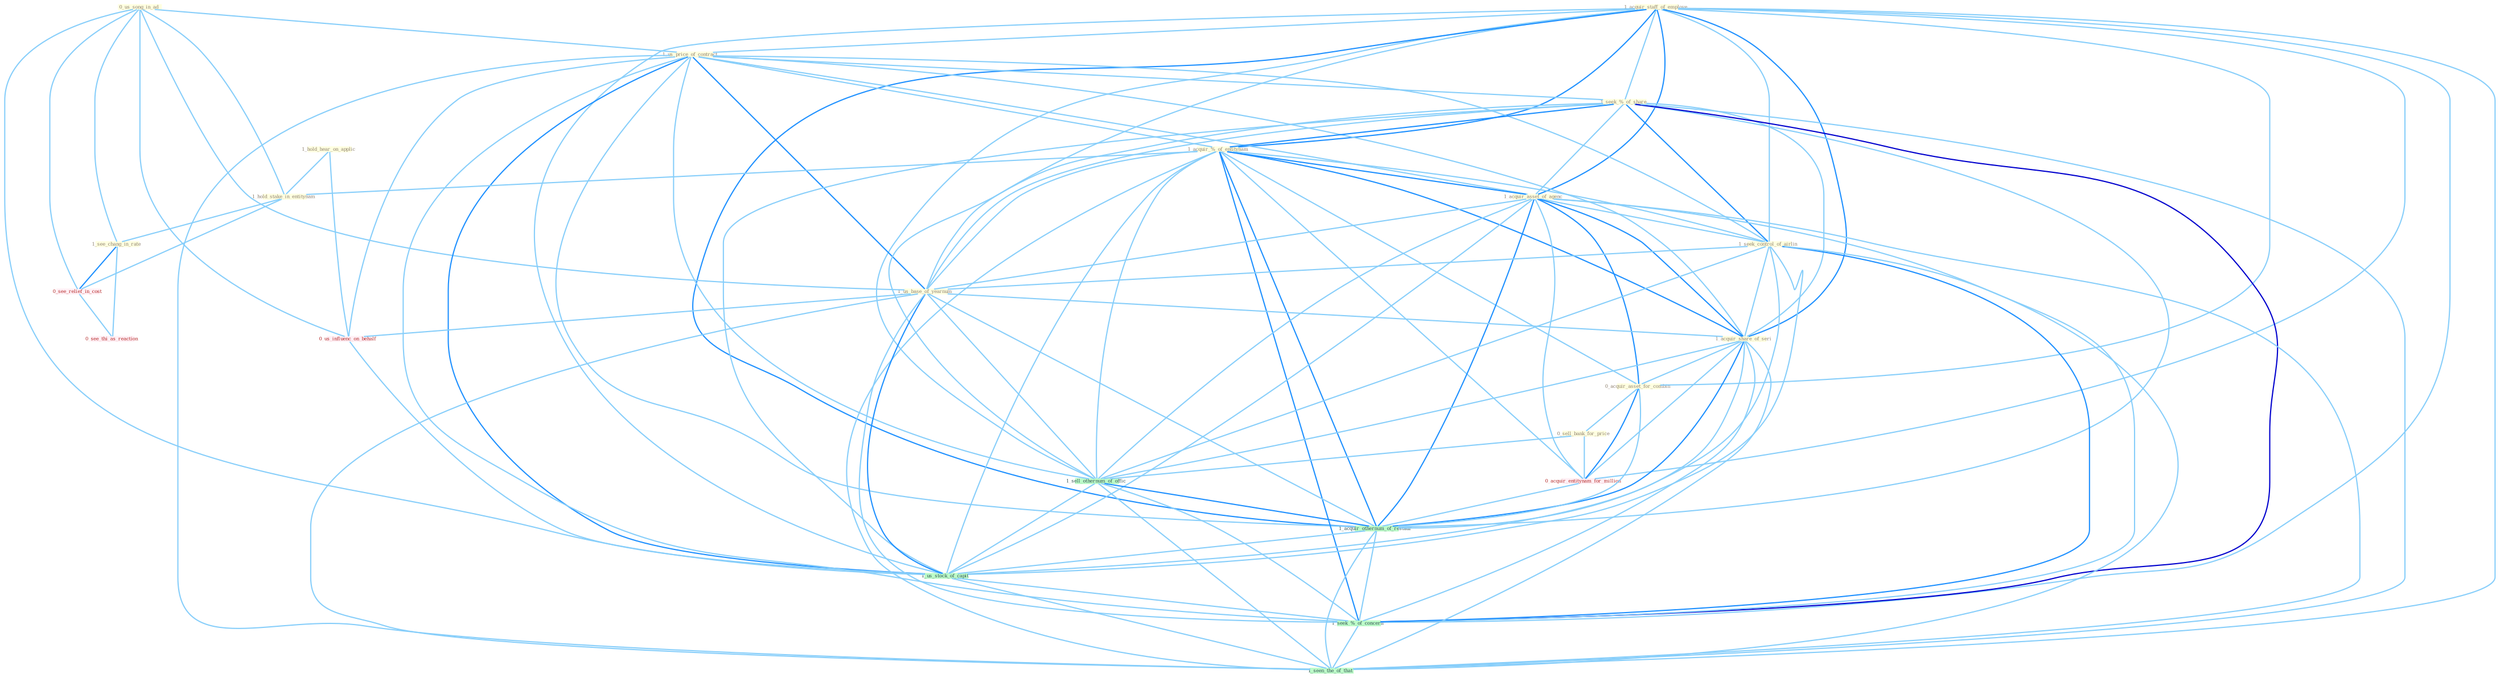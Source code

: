 Graph G{ 
    node
    [shape=polygon,style=filled,width=.5,height=.06,color="#BDFCC9",fixedsize=true,fontsize=4,
    fontcolor="#2f4f4f"];
    {node
    [color="#ffffe0", fontcolor="#8b7d6b"] "1_hold_hear_on_applic " "1_acquir_staff_of_employe " "0_us_song_in_ad " "1_us_price_of_contract " "1_seek_%_of_share " "1_acquir_%_of_entitynam " "1_acquir_asset_of_agenc " "1_seek_control_of_airlin " "1_hold_stake_in_entitynam " "1_us_base_of_yearnum " "1_acquir_share_of_seri " "0_acquir_asset_for_combin " "1_see_chang_in_rate " "0_sell_bank_for_price "}
{node [color="#fff0f5", fontcolor="#b22222"] "0_acquir_entitynam_for_million " "0_us_influenc_on_behalf " "0_see_relief_in_cost " "0_see_thi_as_reaction "}
edge [color="#B0E2FF"];

	"1_hold_hear_on_applic " -- "1_hold_stake_in_entitynam " [w="1", color="#87cefa" ];
	"1_hold_hear_on_applic " -- "0_us_influenc_on_behalf " [w="1", color="#87cefa" ];
	"1_acquir_staff_of_employe " -- "1_us_price_of_contract " [w="1", color="#87cefa" ];
	"1_acquir_staff_of_employe " -- "1_seek_%_of_share " [w="1", color="#87cefa" ];
	"1_acquir_staff_of_employe " -- "1_acquir_%_of_entitynam " [w="2", color="#1e90ff" , len=0.8];
	"1_acquir_staff_of_employe " -- "1_acquir_asset_of_agenc " [w="2", color="#1e90ff" , len=0.8];
	"1_acquir_staff_of_employe " -- "1_seek_control_of_airlin " [w="1", color="#87cefa" ];
	"1_acquir_staff_of_employe " -- "1_us_base_of_yearnum " [w="1", color="#87cefa" ];
	"1_acquir_staff_of_employe " -- "1_acquir_share_of_seri " [w="2", color="#1e90ff" , len=0.8];
	"1_acquir_staff_of_employe " -- "0_acquir_asset_for_combin " [w="1", color="#87cefa" ];
	"1_acquir_staff_of_employe " -- "0_acquir_entitynam_for_million " [w="1", color="#87cefa" ];
	"1_acquir_staff_of_employe " -- "1_sell_othernum_of_offic " [w="1", color="#87cefa" ];
	"1_acquir_staff_of_employe " -- "1_acquir_othernum_of_restaur " [w="2", color="#1e90ff" , len=0.8];
	"1_acquir_staff_of_employe " -- "1_us_stock_of_capit " [w="1", color="#87cefa" ];
	"1_acquir_staff_of_employe " -- "1_seek_%_of_concern " [w="1", color="#87cefa" ];
	"1_acquir_staff_of_employe " -- "1_seen_the_of_that " [w="1", color="#87cefa" ];
	"0_us_song_in_ad " -- "1_us_price_of_contract " [w="1", color="#87cefa" ];
	"0_us_song_in_ad " -- "1_hold_stake_in_entitynam " [w="1", color="#87cefa" ];
	"0_us_song_in_ad " -- "1_us_base_of_yearnum " [w="1", color="#87cefa" ];
	"0_us_song_in_ad " -- "1_see_chang_in_rate " [w="1", color="#87cefa" ];
	"0_us_song_in_ad " -- "0_us_influenc_on_behalf " [w="1", color="#87cefa" ];
	"0_us_song_in_ad " -- "0_see_relief_in_cost " [w="1", color="#87cefa" ];
	"0_us_song_in_ad " -- "1_us_stock_of_capit " [w="1", color="#87cefa" ];
	"1_us_price_of_contract " -- "1_seek_%_of_share " [w="1", color="#87cefa" ];
	"1_us_price_of_contract " -- "1_acquir_%_of_entitynam " [w="1", color="#87cefa" ];
	"1_us_price_of_contract " -- "1_acquir_asset_of_agenc " [w="1", color="#87cefa" ];
	"1_us_price_of_contract " -- "1_seek_control_of_airlin " [w="1", color="#87cefa" ];
	"1_us_price_of_contract " -- "1_us_base_of_yearnum " [w="2", color="#1e90ff" , len=0.8];
	"1_us_price_of_contract " -- "1_acquir_share_of_seri " [w="1", color="#87cefa" ];
	"1_us_price_of_contract " -- "1_sell_othernum_of_offic " [w="1", color="#87cefa" ];
	"1_us_price_of_contract " -- "0_us_influenc_on_behalf " [w="1", color="#87cefa" ];
	"1_us_price_of_contract " -- "1_acquir_othernum_of_restaur " [w="1", color="#87cefa" ];
	"1_us_price_of_contract " -- "1_us_stock_of_capit " [w="2", color="#1e90ff" , len=0.8];
	"1_us_price_of_contract " -- "1_seek_%_of_concern " [w="1", color="#87cefa" ];
	"1_us_price_of_contract " -- "1_seen_the_of_that " [w="1", color="#87cefa" ];
	"1_seek_%_of_share " -- "1_acquir_%_of_entitynam " [w="2", color="#1e90ff" , len=0.8];
	"1_seek_%_of_share " -- "1_acquir_asset_of_agenc " [w="1", color="#87cefa" ];
	"1_seek_%_of_share " -- "1_seek_control_of_airlin " [w="2", color="#1e90ff" , len=0.8];
	"1_seek_%_of_share " -- "1_us_base_of_yearnum " [w="1", color="#87cefa" ];
	"1_seek_%_of_share " -- "1_acquir_share_of_seri " [w="1", color="#87cefa" ];
	"1_seek_%_of_share " -- "1_sell_othernum_of_offic " [w="1", color="#87cefa" ];
	"1_seek_%_of_share " -- "1_acquir_othernum_of_restaur " [w="1", color="#87cefa" ];
	"1_seek_%_of_share " -- "1_us_stock_of_capit " [w="1", color="#87cefa" ];
	"1_seek_%_of_share " -- "1_seek_%_of_concern " [w="3", color="#0000cd" , len=0.6];
	"1_seek_%_of_share " -- "1_seen_the_of_that " [w="1", color="#87cefa" ];
	"1_acquir_%_of_entitynam " -- "1_acquir_asset_of_agenc " [w="2", color="#1e90ff" , len=0.8];
	"1_acquir_%_of_entitynam " -- "1_seek_control_of_airlin " [w="1", color="#87cefa" ];
	"1_acquir_%_of_entitynam " -- "1_hold_stake_in_entitynam " [w="1", color="#87cefa" ];
	"1_acquir_%_of_entitynam " -- "1_us_base_of_yearnum " [w="1", color="#87cefa" ];
	"1_acquir_%_of_entitynam " -- "1_acquir_share_of_seri " [w="2", color="#1e90ff" , len=0.8];
	"1_acquir_%_of_entitynam " -- "0_acquir_asset_for_combin " [w="1", color="#87cefa" ];
	"1_acquir_%_of_entitynam " -- "0_acquir_entitynam_for_million " [w="1", color="#87cefa" ];
	"1_acquir_%_of_entitynam " -- "1_sell_othernum_of_offic " [w="1", color="#87cefa" ];
	"1_acquir_%_of_entitynam " -- "1_acquir_othernum_of_restaur " [w="2", color="#1e90ff" , len=0.8];
	"1_acquir_%_of_entitynam " -- "1_us_stock_of_capit " [w="1", color="#87cefa" ];
	"1_acquir_%_of_entitynam " -- "1_seek_%_of_concern " [w="2", color="#1e90ff" , len=0.8];
	"1_acquir_%_of_entitynam " -- "1_seen_the_of_that " [w="1", color="#87cefa" ];
	"1_acquir_asset_of_agenc " -- "1_seek_control_of_airlin " [w="1", color="#87cefa" ];
	"1_acquir_asset_of_agenc " -- "1_us_base_of_yearnum " [w="1", color="#87cefa" ];
	"1_acquir_asset_of_agenc " -- "1_acquir_share_of_seri " [w="2", color="#1e90ff" , len=0.8];
	"1_acquir_asset_of_agenc " -- "0_acquir_asset_for_combin " [w="2", color="#1e90ff" , len=0.8];
	"1_acquir_asset_of_agenc " -- "0_acquir_entitynam_for_million " [w="1", color="#87cefa" ];
	"1_acquir_asset_of_agenc " -- "1_sell_othernum_of_offic " [w="1", color="#87cefa" ];
	"1_acquir_asset_of_agenc " -- "1_acquir_othernum_of_restaur " [w="2", color="#1e90ff" , len=0.8];
	"1_acquir_asset_of_agenc " -- "1_us_stock_of_capit " [w="1", color="#87cefa" ];
	"1_acquir_asset_of_agenc " -- "1_seek_%_of_concern " [w="1", color="#87cefa" ];
	"1_acquir_asset_of_agenc " -- "1_seen_the_of_that " [w="1", color="#87cefa" ];
	"1_seek_control_of_airlin " -- "1_us_base_of_yearnum " [w="1", color="#87cefa" ];
	"1_seek_control_of_airlin " -- "1_acquir_share_of_seri " [w="1", color="#87cefa" ];
	"1_seek_control_of_airlin " -- "1_sell_othernum_of_offic " [w="1", color="#87cefa" ];
	"1_seek_control_of_airlin " -- "1_acquir_othernum_of_restaur " [w="1", color="#87cefa" ];
	"1_seek_control_of_airlin " -- "1_us_stock_of_capit " [w="1", color="#87cefa" ];
	"1_seek_control_of_airlin " -- "1_seek_%_of_concern " [w="2", color="#1e90ff" , len=0.8];
	"1_seek_control_of_airlin " -- "1_seen_the_of_that " [w="1", color="#87cefa" ];
	"1_hold_stake_in_entitynam " -- "1_see_chang_in_rate " [w="1", color="#87cefa" ];
	"1_hold_stake_in_entitynam " -- "0_see_relief_in_cost " [w="1", color="#87cefa" ];
	"1_us_base_of_yearnum " -- "1_acquir_share_of_seri " [w="1", color="#87cefa" ];
	"1_us_base_of_yearnum " -- "1_sell_othernum_of_offic " [w="1", color="#87cefa" ];
	"1_us_base_of_yearnum " -- "0_us_influenc_on_behalf " [w="1", color="#87cefa" ];
	"1_us_base_of_yearnum " -- "1_acquir_othernum_of_restaur " [w="1", color="#87cefa" ];
	"1_us_base_of_yearnum " -- "1_us_stock_of_capit " [w="2", color="#1e90ff" , len=0.8];
	"1_us_base_of_yearnum " -- "1_seek_%_of_concern " [w="1", color="#87cefa" ];
	"1_us_base_of_yearnum " -- "1_seen_the_of_that " [w="1", color="#87cefa" ];
	"1_acquir_share_of_seri " -- "0_acquir_asset_for_combin " [w="1", color="#87cefa" ];
	"1_acquir_share_of_seri " -- "0_acquir_entitynam_for_million " [w="1", color="#87cefa" ];
	"1_acquir_share_of_seri " -- "1_sell_othernum_of_offic " [w="1", color="#87cefa" ];
	"1_acquir_share_of_seri " -- "1_acquir_othernum_of_restaur " [w="2", color="#1e90ff" , len=0.8];
	"1_acquir_share_of_seri " -- "1_us_stock_of_capit " [w="1", color="#87cefa" ];
	"1_acquir_share_of_seri " -- "1_seek_%_of_concern " [w="1", color="#87cefa" ];
	"1_acquir_share_of_seri " -- "1_seen_the_of_that " [w="1", color="#87cefa" ];
	"0_acquir_asset_for_combin " -- "0_sell_bank_for_price " [w="1", color="#87cefa" ];
	"0_acquir_asset_for_combin " -- "0_acquir_entitynam_for_million " [w="2", color="#1e90ff" , len=0.8];
	"0_acquir_asset_for_combin " -- "1_acquir_othernum_of_restaur " [w="1", color="#87cefa" ];
	"1_see_chang_in_rate " -- "0_see_relief_in_cost " [w="2", color="#1e90ff" , len=0.8];
	"1_see_chang_in_rate " -- "0_see_thi_as_reaction " [w="1", color="#87cefa" ];
	"0_sell_bank_for_price " -- "0_acquir_entitynam_for_million " [w="1", color="#87cefa" ];
	"0_sell_bank_for_price " -- "1_sell_othernum_of_offic " [w="1", color="#87cefa" ];
	"0_acquir_entitynam_for_million " -- "1_acquir_othernum_of_restaur " [w="1", color="#87cefa" ];
	"1_sell_othernum_of_offic " -- "1_acquir_othernum_of_restaur " [w="2", color="#1e90ff" , len=0.8];
	"1_sell_othernum_of_offic " -- "1_us_stock_of_capit " [w="1", color="#87cefa" ];
	"1_sell_othernum_of_offic " -- "1_seek_%_of_concern " [w="1", color="#87cefa" ];
	"1_sell_othernum_of_offic " -- "1_seen_the_of_that " [w="1", color="#87cefa" ];
	"0_us_influenc_on_behalf " -- "1_us_stock_of_capit " [w="1", color="#87cefa" ];
	"0_see_relief_in_cost " -- "0_see_thi_as_reaction " [w="1", color="#87cefa" ];
	"1_acquir_othernum_of_restaur " -- "1_us_stock_of_capit " [w="1", color="#87cefa" ];
	"1_acquir_othernum_of_restaur " -- "1_seek_%_of_concern " [w="1", color="#87cefa" ];
	"1_acquir_othernum_of_restaur " -- "1_seen_the_of_that " [w="1", color="#87cefa" ];
	"1_us_stock_of_capit " -- "1_seek_%_of_concern " [w="1", color="#87cefa" ];
	"1_us_stock_of_capit " -- "1_seen_the_of_that " [w="1", color="#87cefa" ];
	"1_seek_%_of_concern " -- "1_seen_the_of_that " [w="1", color="#87cefa" ];
}